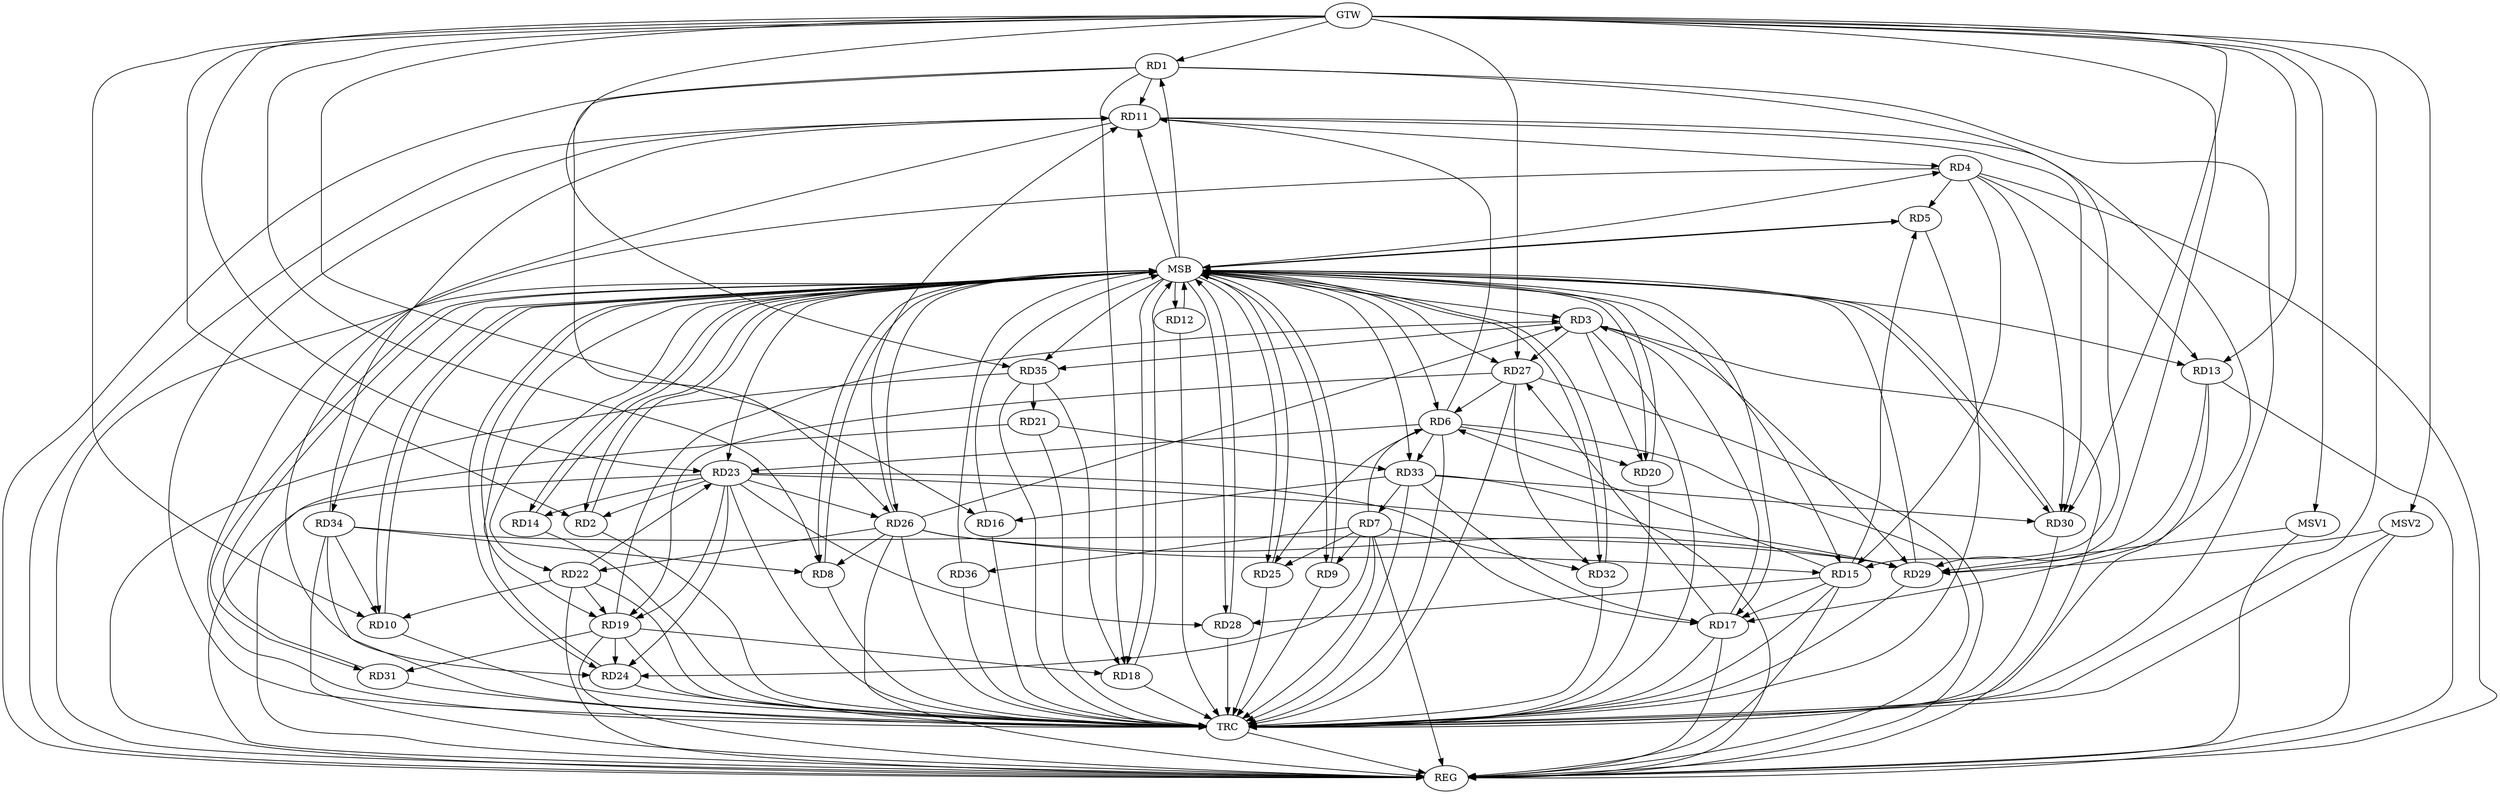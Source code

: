 strict digraph G {
  RD1 [ label="RD1" ];
  RD2 [ label="RD2" ];
  RD3 [ label="RD3" ];
  RD4 [ label="RD4" ];
  RD5 [ label="RD5" ];
  RD6 [ label="RD6" ];
  RD7 [ label="RD7" ];
  RD8 [ label="RD8" ];
  RD9 [ label="RD9" ];
  RD10 [ label="RD10" ];
  RD11 [ label="RD11" ];
  RD12 [ label="RD12" ];
  RD13 [ label="RD13" ];
  RD14 [ label="RD14" ];
  RD15 [ label="RD15" ];
  RD16 [ label="RD16" ];
  RD17 [ label="RD17" ];
  RD18 [ label="RD18" ];
  RD19 [ label="RD19" ];
  RD20 [ label="RD20" ];
  RD21 [ label="RD21" ];
  RD22 [ label="RD22" ];
  RD23 [ label="RD23" ];
  RD24 [ label="RD24" ];
  RD25 [ label="RD25" ];
  RD26 [ label="RD26" ];
  RD27 [ label="RD27" ];
  RD28 [ label="RD28" ];
  RD29 [ label="RD29" ];
  RD30 [ label="RD30" ];
  RD31 [ label="RD31" ];
  RD32 [ label="RD32" ];
  RD33 [ label="RD33" ];
  RD34 [ label="RD34" ];
  RD35 [ label="RD35" ];
  RD36 [ label="RD36" ];
  GTW [ label="GTW" ];
  REG [ label="REG" ];
  MSB [ label="MSB" ];
  TRC [ label="TRC" ];
  MSV1 [ label="MSV1" ];
  MSV2 [ label="MSV2" ];
  RD1 -> RD11;
  RD1 -> RD15;
  RD1 -> RD18;
  RD1 -> RD26;
  RD23 -> RD2;
  RD17 -> RD3;
  RD19 -> RD3;
  RD3 -> RD20;
  RD26 -> RD3;
  RD3 -> RD27;
  RD3 -> RD29;
  RD3 -> RD35;
  RD4 -> RD5;
  RD11 -> RD4;
  RD4 -> RD13;
  RD4 -> RD15;
  RD4 -> RD30;
  RD15 -> RD5;
  RD7 -> RD6;
  RD6 -> RD11;
  RD15 -> RD6;
  RD6 -> RD20;
  RD6 -> RD23;
  RD6 -> RD25;
  RD27 -> RD6;
  RD6 -> RD33;
  RD7 -> RD9;
  RD7 -> RD24;
  RD7 -> RD25;
  RD7 -> RD32;
  RD33 -> RD7;
  RD7 -> RD36;
  RD26 -> RD8;
  RD34 -> RD8;
  RD22 -> RD10;
  RD34 -> RD10;
  RD11 -> RD17;
  RD11 -> RD24;
  RD26 -> RD11;
  RD11 -> RD30;
  RD34 -> RD11;
  RD13 -> RD29;
  RD23 -> RD14;
  RD15 -> RD17;
  RD26 -> RD15;
  RD15 -> RD28;
  RD33 -> RD16;
  RD23 -> RD17;
  RD17 -> RD27;
  RD33 -> RD17;
  RD19 -> RD18;
  RD35 -> RD18;
  RD22 -> RD19;
  RD23 -> RD19;
  RD19 -> RD24;
  RD27 -> RD19;
  RD19 -> RD31;
  RD21 -> RD33;
  RD35 -> RD21;
  RD22 -> RD23;
  RD26 -> RD22;
  RD23 -> RD24;
  RD23 -> RD26;
  RD23 -> RD28;
  RD23 -> RD29;
  RD26 -> RD29;
  RD27 -> RD32;
  RD34 -> RD29;
  RD33 -> RD30;
  GTW -> RD27;
  GTW -> RD30;
  GTW -> RD35;
  GTW -> RD1;
  GTW -> RD23;
  GTW -> RD2;
  GTW -> RD29;
  GTW -> RD16;
  GTW -> RD8;
  GTW -> RD10;
  GTW -> RD13;
  RD1 -> REG;
  RD3 -> REG;
  RD4 -> REG;
  RD6 -> REG;
  RD7 -> REG;
  RD11 -> REG;
  RD13 -> REG;
  RD15 -> REG;
  RD17 -> REG;
  RD19 -> REG;
  RD21 -> REG;
  RD22 -> REG;
  RD23 -> REG;
  RD26 -> REG;
  RD27 -> REG;
  RD33 -> REG;
  RD34 -> REG;
  RD35 -> REG;
  RD2 -> MSB;
  MSB -> RD3;
  MSB -> RD4;
  MSB -> RD17;
  MSB -> RD24;
  MSB -> RD31;
  MSB -> RD32;
  MSB -> REG;
  RD5 -> MSB;
  MSB -> RD2;
  MSB -> RD6;
  MSB -> RD28;
  MSB -> RD33;
  MSB -> RD34;
  RD8 -> MSB;
  MSB -> RD14;
  MSB -> RD22;
  RD9 -> MSB;
  MSB -> RD11;
  RD10 -> MSB;
  MSB -> RD25;
  RD12 -> MSB;
  MSB -> RD8;
  MSB -> RD13;
  MSB -> RD26;
  MSB -> RD30;
  RD14 -> MSB;
  RD16 -> MSB;
  MSB -> RD5;
  MSB -> RD9;
  MSB -> RD35;
  RD18 -> MSB;
  MSB -> RD23;
  RD20 -> MSB;
  MSB -> RD15;
  RD24 -> MSB;
  RD25 -> MSB;
  RD28 -> MSB;
  MSB -> RD12;
  MSB -> RD20;
  RD29 -> MSB;
  MSB -> RD27;
  RD30 -> MSB;
  MSB -> RD1;
  RD31 -> MSB;
  MSB -> RD18;
  RD32 -> MSB;
  RD36 -> MSB;
  MSB -> RD10;
  MSB -> RD19;
  RD1 -> TRC;
  RD2 -> TRC;
  RD3 -> TRC;
  RD4 -> TRC;
  RD5 -> TRC;
  RD6 -> TRC;
  RD7 -> TRC;
  RD8 -> TRC;
  RD9 -> TRC;
  RD10 -> TRC;
  RD11 -> TRC;
  RD12 -> TRC;
  RD13 -> TRC;
  RD14 -> TRC;
  RD15 -> TRC;
  RD16 -> TRC;
  RD17 -> TRC;
  RD18 -> TRC;
  RD19 -> TRC;
  RD20 -> TRC;
  RD21 -> TRC;
  RD22 -> TRC;
  RD23 -> TRC;
  RD24 -> TRC;
  RD25 -> TRC;
  RD26 -> TRC;
  RD27 -> TRC;
  RD28 -> TRC;
  RD29 -> TRC;
  RD30 -> TRC;
  RD31 -> TRC;
  RD32 -> TRC;
  RD33 -> TRC;
  RD34 -> TRC;
  RD35 -> TRC;
  RD36 -> TRC;
  GTW -> TRC;
  TRC -> REG;
  MSV1 -> RD29;
  GTW -> MSV1;
  MSV1 -> REG;
  MSV2 -> RD29;
  GTW -> MSV2;
  MSV2 -> REG;
  MSV2 -> TRC;
}
